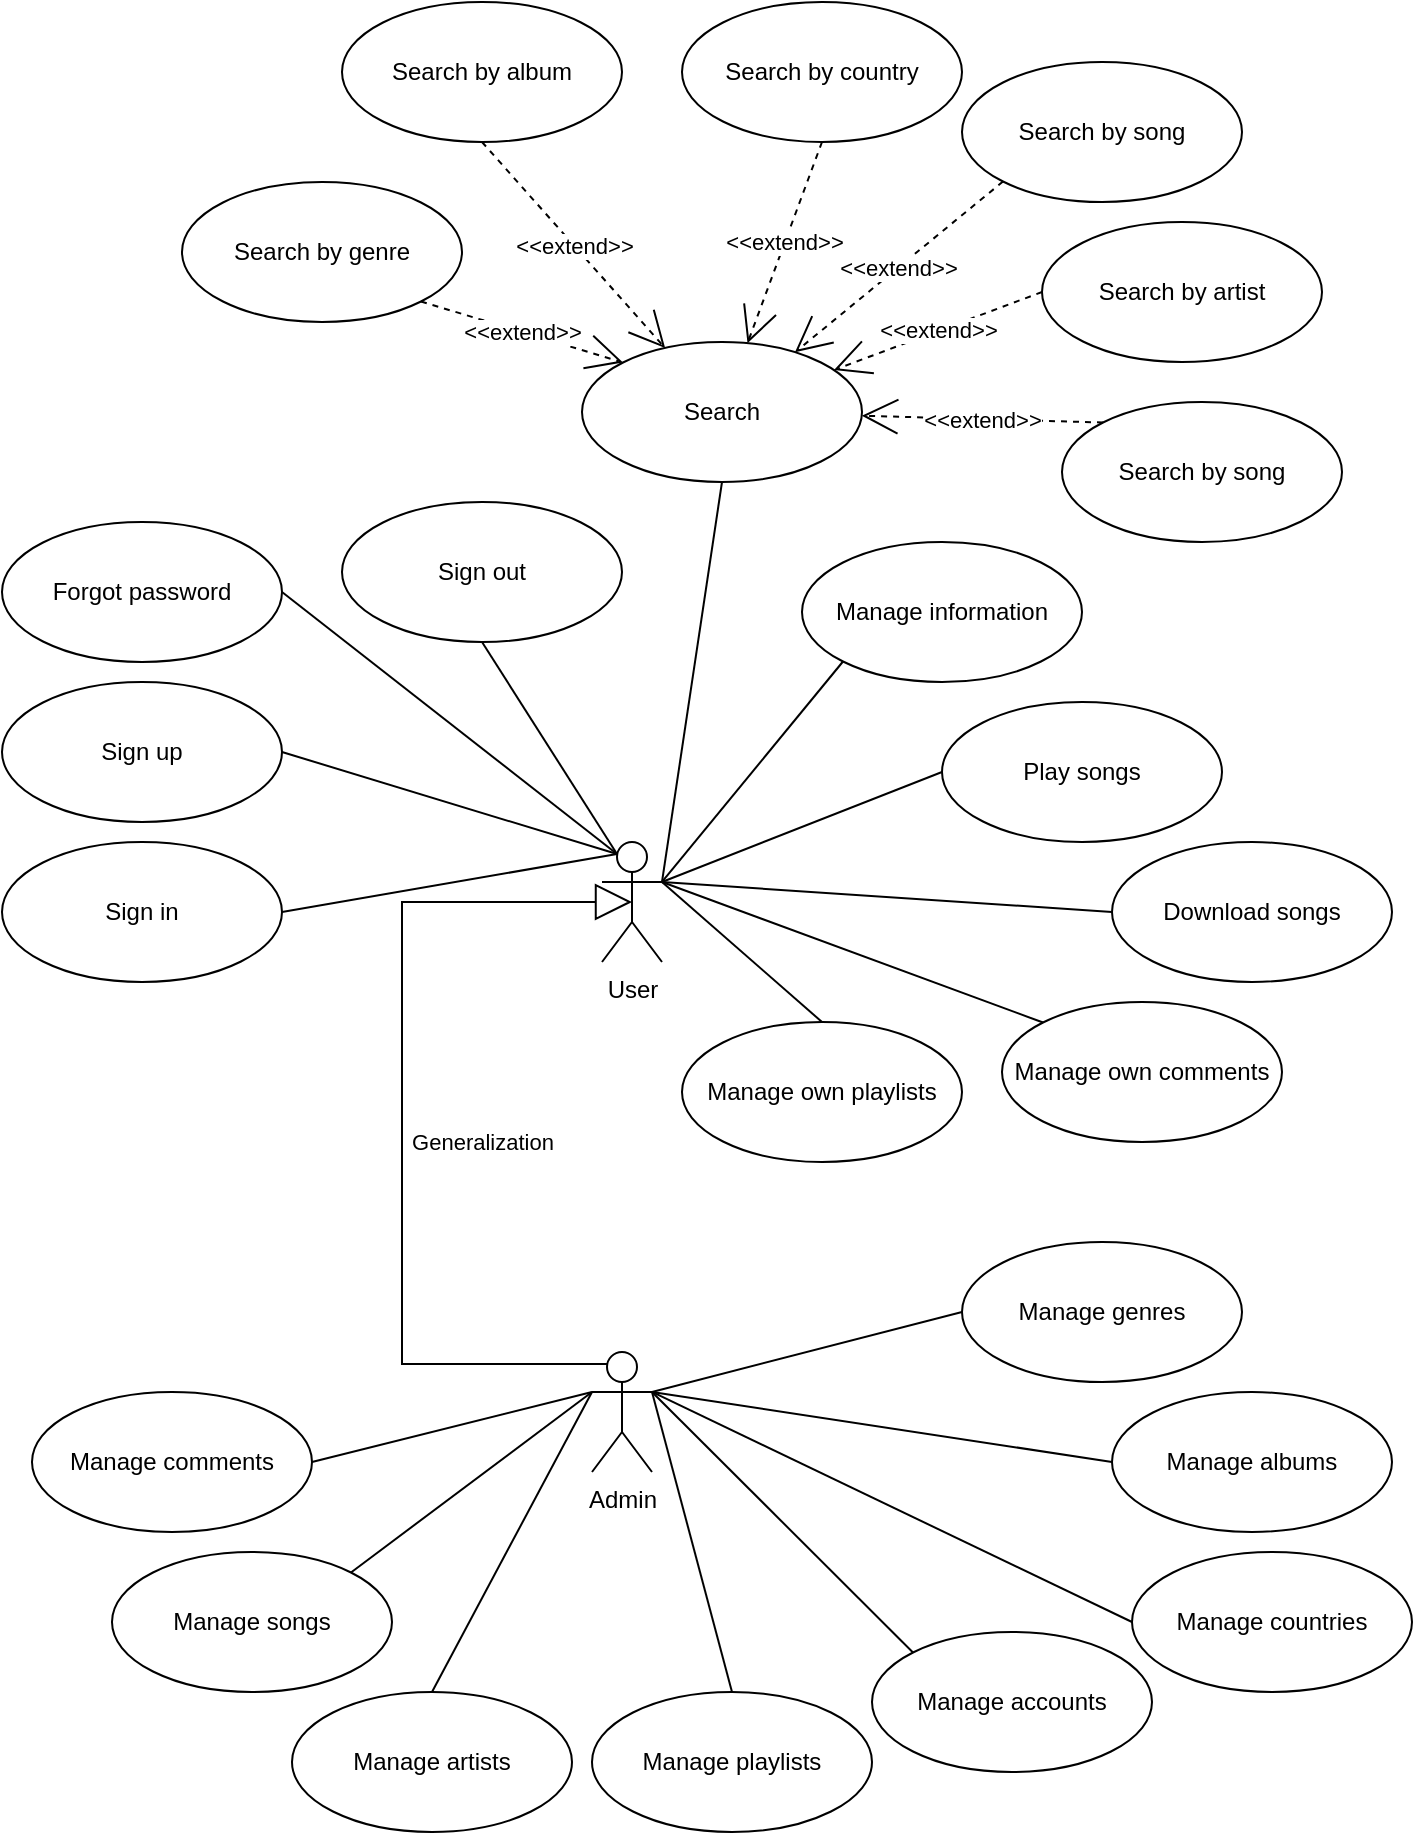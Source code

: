 <mxfile version="20.6.2" type="device" pages="2"><diagram id="OiweHxfRdBWRjA55KMld" name="Page-1"><mxGraphModel dx="2026" dy="1830" grid="1" gridSize="10" guides="1" tooltips="1" connect="1" arrows="1" fold="1" page="1" pageScale="1" pageWidth="827" pageHeight="1169" math="0" shadow="0"><root><mxCell id="0"/><mxCell id="1" parent="0"/><mxCell id="q5K1RIQbRmU1oFJUQUnb-1" value="User" style="shape=umlActor;verticalLabelPosition=bottom;verticalAlign=top;html=1;outlineConnect=0;" parent="1" vertex="1"><mxGeometry x="-140" y="90" width="30" height="60" as="geometry"/></mxCell><mxCell id="q5K1RIQbRmU1oFJUQUnb-3" value="Admin" style="shape=umlActor;verticalLabelPosition=bottom;verticalAlign=top;html=1;outlineConnect=0;" parent="1" vertex="1"><mxGeometry x="-145" y="345" width="30" height="60" as="geometry"/></mxCell><mxCell id="q5K1RIQbRmU1oFJUQUnb-7" value="Sign in" style="ellipse;whiteSpace=wrap;html=1;" parent="1" vertex="1"><mxGeometry x="-440" y="90" width="140" height="70" as="geometry"/></mxCell><mxCell id="q5K1RIQbRmU1oFJUQUnb-8" value="Sign out" style="ellipse;whiteSpace=wrap;html=1;" parent="1" vertex="1"><mxGeometry x="-270" y="-80" width="140" height="70" as="geometry"/></mxCell><mxCell id="q5K1RIQbRmU1oFJUQUnb-9" value="Sign up" style="ellipse;whiteSpace=wrap;html=1;" parent="1" vertex="1"><mxGeometry x="-440" y="10" width="140" height="70" as="geometry"/></mxCell><mxCell id="q5K1RIQbRmU1oFJUQUnb-10" value="Search" style="ellipse;whiteSpace=wrap;html=1;" parent="1" vertex="1"><mxGeometry x="-150" y="-160" width="140" height="70" as="geometry"/></mxCell><mxCell id="q5K1RIQbRmU1oFJUQUnb-29" value="Manage own comments" style="ellipse;whiteSpace=wrap;html=1;" parent="1" vertex="1"><mxGeometry x="60" y="170" width="140" height="70" as="geometry"/></mxCell><mxCell id="q5K1RIQbRmU1oFJUQUnb-31" value="Play songs" style="ellipse;whiteSpace=wrap;html=1;" parent="1" vertex="1"><mxGeometry x="30" y="20" width="140" height="70" as="geometry"/></mxCell><mxCell id="q5K1RIQbRmU1oFJUQUnb-35" value="Manage own playlists" style="ellipse;whiteSpace=wrap;html=1;" parent="1" vertex="1"><mxGeometry x="-100" y="180" width="140" height="70" as="geometry"/></mxCell><mxCell id="q5K1RIQbRmU1oFJUQUnb-40" value="Manage genres" style="ellipse;whiteSpace=wrap;html=1;" parent="1" vertex="1"><mxGeometry x="40" y="290" width="140" height="70" as="geometry"/></mxCell><mxCell id="q5K1RIQbRmU1oFJUQUnb-73" value="Generalization" style="endArrow=block;endSize=16;endFill=0;html=1;rounded=0;exitX=0.25;exitY=0.1;exitDx=0;exitDy=0;exitPerimeter=0;entryX=0.5;entryY=0.5;entryDx=0;entryDy=0;entryPerimeter=0;" parent="1" source="q5K1RIQbRmU1oFJUQUnb-3" target="q5K1RIQbRmU1oFJUQUnb-1" edge="1"><mxGeometry x="-0.048" y="-40" width="160" relative="1" as="geometry"><mxPoint x="290" y="120" as="sourcePoint"/><mxPoint x="450" y="120" as="targetPoint"/><Array as="points"><mxPoint x="-240" y="351"/><mxPoint x="-240" y="120"/></Array><mxPoint as="offset"/></mxGeometry></mxCell><mxCell id="q5K1RIQbRmU1oFJUQUnb-74" value="" style="endArrow=none;html=1;rounded=0;entryX=0;entryY=0.5;entryDx=0;entryDy=0;exitX=1;exitY=0.333;exitDx=0;exitDy=0;exitPerimeter=0;" parent="1" source="q5K1RIQbRmU1oFJUQUnb-3" target="q5K1RIQbRmU1oFJUQUnb-40" edge="1"><mxGeometry width="50" height="50" relative="1" as="geometry"><mxPoint x="-125" y="345" as="sourcePoint"/><mxPoint x="25" y="330" as="targetPoint"/></mxGeometry></mxCell><mxCell id="q5K1RIQbRmU1oFJUQUnb-76" value="" style="endArrow=none;html=1;rounded=0;exitX=1;exitY=0.333;exitDx=0;exitDy=0;exitPerimeter=0;entryX=0;entryY=0.5;entryDx=0;entryDy=0;" parent="1" source="q5K1RIQbRmU1oFJUQUnb-1" target="q5K1RIQbRmU1oFJUQUnb-31" edge="1"><mxGeometry width="50" height="50" relative="1" as="geometry"><mxPoint x="130" y="140" as="sourcePoint"/><mxPoint x="180" y="90" as="targetPoint"/></mxGeometry></mxCell><mxCell id="q5K1RIQbRmU1oFJUQUnb-77" value="" style="endArrow=none;html=1;rounded=0;exitX=0.25;exitY=0.1;exitDx=0;exitDy=0;exitPerimeter=0;entryX=1;entryY=0.5;entryDx=0;entryDy=0;" parent="1" source="q5K1RIQbRmU1oFJUQUnb-1" target="q5K1RIQbRmU1oFJUQUnb-9" edge="1"><mxGeometry width="50" height="50" relative="1" as="geometry"><mxPoint x="130" y="140" as="sourcePoint"/><mxPoint x="180" y="90" as="targetPoint"/></mxGeometry></mxCell><mxCell id="q5K1RIQbRmU1oFJUQUnb-78" value="" style="endArrow=none;html=1;rounded=0;entryX=1;entryY=0.333;entryDx=0;entryDy=0;entryPerimeter=0;exitX=0;exitY=0;exitDx=0;exitDy=0;" parent="1" source="q5K1RIQbRmU1oFJUQUnb-29" target="q5K1RIQbRmU1oFJUQUnb-1" edge="1"><mxGeometry width="50" height="50" relative="1" as="geometry"><mxPoint x="130" y="140" as="sourcePoint"/><mxPoint x="180" y="90" as="targetPoint"/></mxGeometry></mxCell><mxCell id="q5K1RIQbRmU1oFJUQUnb-79" value="" style="endArrow=none;html=1;rounded=0;entryX=1;entryY=0.333;entryDx=0;entryDy=0;entryPerimeter=0;exitX=0.5;exitY=0;exitDx=0;exitDy=0;" parent="1" source="q5K1RIQbRmU1oFJUQUnb-35" target="q5K1RIQbRmU1oFJUQUnb-1" edge="1"><mxGeometry width="50" height="50" relative="1" as="geometry"><mxPoint x="130" y="140" as="sourcePoint"/><mxPoint x="180" y="90" as="targetPoint"/></mxGeometry></mxCell><mxCell id="q5K1RIQbRmU1oFJUQUnb-80" value="" style="endArrow=none;html=1;rounded=0;entryX=0.5;entryY=1;entryDx=0;entryDy=0;exitX=0.25;exitY=0.1;exitDx=0;exitDy=0;exitPerimeter=0;" parent="1" source="q5K1RIQbRmU1oFJUQUnb-1" target="q5K1RIQbRmU1oFJUQUnb-8" edge="1"><mxGeometry width="50" height="50" relative="1" as="geometry"><mxPoint x="270" y="40" as="sourcePoint"/><mxPoint x="320" y="-10" as="targetPoint"/></mxGeometry></mxCell><mxCell id="q5K1RIQbRmU1oFJUQUnb-81" value="" style="endArrow=none;html=1;rounded=0;entryX=0.5;entryY=1;entryDx=0;entryDy=0;exitX=1;exitY=0.333;exitDx=0;exitDy=0;exitPerimeter=0;" parent="1" source="q5K1RIQbRmU1oFJUQUnb-1" target="q5K1RIQbRmU1oFJUQUnb-10" edge="1"><mxGeometry width="50" height="50" relative="1" as="geometry"><mxPoint x="270" y="-60" as="sourcePoint"/><mxPoint x="320" y="-110" as="targetPoint"/></mxGeometry></mxCell><mxCell id="q5K1RIQbRmU1oFJUQUnb-82" value="" style="endArrow=none;html=1;rounded=0;entryX=1;entryY=0.5;entryDx=0;entryDy=0;exitX=0.25;exitY=0.1;exitDx=0;exitDy=0;exitPerimeter=0;" parent="1" source="q5K1RIQbRmU1oFJUQUnb-1" target="q5K1RIQbRmU1oFJUQUnb-7" edge="1"><mxGeometry width="50" height="50" relative="1" as="geometry"><mxPoint x="150" y="140" as="sourcePoint"/><mxPoint x="200" y="90" as="targetPoint"/></mxGeometry></mxCell><mxCell id="MGI6VJuTE-HhzCckV6EO-1" value="Manage information" style="ellipse;whiteSpace=wrap;html=1;" parent="1" vertex="1"><mxGeometry x="-40" y="-60" width="140" height="70" as="geometry"/></mxCell><mxCell id="MGI6VJuTE-HhzCckV6EO-6" value="" style="endArrow=none;html=1;rounded=0;entryX=0;entryY=1;entryDx=0;entryDy=0;exitX=1;exitY=0.333;exitDx=0;exitDy=0;exitPerimeter=0;" parent="1" source="q5K1RIQbRmU1oFJUQUnb-1" target="MGI6VJuTE-HhzCckV6EO-1" edge="1"><mxGeometry width="50" height="50" relative="1" as="geometry"><mxPoint x="130" y="-110" as="sourcePoint"/><mxPoint x="180" y="-160" as="targetPoint"/></mxGeometry></mxCell><mxCell id="MGI6VJuTE-HhzCckV6EO-7" value="Forgot password" style="ellipse;whiteSpace=wrap;html=1;" parent="1" vertex="1"><mxGeometry x="-440" y="-70" width="140" height="70" as="geometry"/></mxCell><mxCell id="MGI6VJuTE-HhzCckV6EO-8" value="" style="endArrow=none;html=1;rounded=0;entryX=1;entryY=0.5;entryDx=0;entryDy=0;exitX=0.25;exitY=0.1;exitDx=0;exitDy=0;exitPerimeter=0;" parent="1" source="q5K1RIQbRmU1oFJUQUnb-1" target="MGI6VJuTE-HhzCckV6EO-7" edge="1"><mxGeometry width="50" height="50" relative="1" as="geometry"><mxPoint x="130" y="-200" as="sourcePoint"/><mxPoint x="180" y="-250" as="targetPoint"/></mxGeometry></mxCell><mxCell id="7apTSgoCWcXu0LnEAAk9-1" value="Download songs" style="ellipse;whiteSpace=wrap;html=1;" parent="1" vertex="1"><mxGeometry x="115" y="90" width="140" height="70" as="geometry"/></mxCell><mxCell id="7apTSgoCWcXu0LnEAAk9-2" value="" style="endArrow=none;html=1;rounded=0;exitX=1;exitY=0.333;exitDx=0;exitDy=0;exitPerimeter=0;entryX=0;entryY=0.5;entryDx=0;entryDy=0;" parent="1" source="q5K1RIQbRmU1oFJUQUnb-1" target="7apTSgoCWcXu0LnEAAk9-1" edge="1"><mxGeometry width="50" height="50" relative="1" as="geometry"><mxPoint x="-10" y="-30" as="sourcePoint"/><mxPoint x="40" y="-80" as="targetPoint"/></mxGeometry></mxCell><mxCell id="FvCLPfmJRrXpx3vRLEYO-1" value="Manage accounts" style="ellipse;whiteSpace=wrap;html=1;" parent="1" vertex="1"><mxGeometry x="-5" y="485" width="140" height="70" as="geometry"/></mxCell><mxCell id="FvCLPfmJRrXpx3vRLEYO-4" value="Manage albums" style="ellipse;whiteSpace=wrap;html=1;" parent="1" vertex="1"><mxGeometry x="115" y="365" width="140" height="70" as="geometry"/></mxCell><mxCell id="FvCLPfmJRrXpx3vRLEYO-5" value="Manage artists" style="ellipse;whiteSpace=wrap;html=1;" parent="1" vertex="1"><mxGeometry x="-295" y="515" width="140" height="70" as="geometry"/></mxCell><mxCell id="FvCLPfmJRrXpx3vRLEYO-6" value="Manage songs" style="ellipse;whiteSpace=wrap;html=1;" parent="1" vertex="1"><mxGeometry x="-385" y="445" width="140" height="70" as="geometry"/></mxCell><mxCell id="FvCLPfmJRrXpx3vRLEYO-7" value="Manage countries" style="ellipse;whiteSpace=wrap;html=1;" parent="1" vertex="1"><mxGeometry x="125" y="445" width="140" height="70" as="geometry"/></mxCell><mxCell id="FvCLPfmJRrXpx3vRLEYO-8" value="Manage comments" style="ellipse;whiteSpace=wrap;html=1;" parent="1" vertex="1"><mxGeometry x="-425" y="365" width="140" height="70" as="geometry"/></mxCell><mxCell id="FvCLPfmJRrXpx3vRLEYO-9" value="Manage playlists" style="ellipse;whiteSpace=wrap;html=1;" parent="1" vertex="1"><mxGeometry x="-145" y="515" width="140" height="70" as="geometry"/></mxCell><mxCell id="FvCLPfmJRrXpx3vRLEYO-10" value="" style="endArrow=none;html=1;rounded=0;exitX=1;exitY=0.333;exitDx=0;exitDy=0;exitPerimeter=0;entryX=0;entryY=0.5;entryDx=0;entryDy=0;" parent="1" source="q5K1RIQbRmU1oFJUQUnb-3" target="FvCLPfmJRrXpx3vRLEYO-4" edge="1"><mxGeometry width="50" height="50" relative="1" as="geometry"><mxPoint x="-5" y="395" as="sourcePoint"/><mxPoint x="45" y="345" as="targetPoint"/></mxGeometry></mxCell><mxCell id="FvCLPfmJRrXpx3vRLEYO-11" value="" style="endArrow=none;html=1;rounded=0;exitX=1;exitY=0.333;exitDx=0;exitDy=0;exitPerimeter=0;entryX=0;entryY=0.5;entryDx=0;entryDy=0;" parent="1" source="q5K1RIQbRmU1oFJUQUnb-3" target="FvCLPfmJRrXpx3vRLEYO-7" edge="1"><mxGeometry width="50" height="50" relative="1" as="geometry"><mxPoint x="-5" y="395" as="sourcePoint"/><mxPoint x="45" y="345" as="targetPoint"/></mxGeometry></mxCell><mxCell id="FvCLPfmJRrXpx3vRLEYO-12" value="" style="endArrow=none;html=1;rounded=0;exitX=0;exitY=0;exitDx=0;exitDy=0;entryX=1;entryY=0.333;entryDx=0;entryDy=0;entryPerimeter=0;" parent="1" source="FvCLPfmJRrXpx3vRLEYO-1" target="q5K1RIQbRmU1oFJUQUnb-3" edge="1"><mxGeometry width="50" height="50" relative="1" as="geometry"><mxPoint x="-5" y="395" as="sourcePoint"/><mxPoint x="45" y="345" as="targetPoint"/></mxGeometry></mxCell><mxCell id="FvCLPfmJRrXpx3vRLEYO-13" value="" style="endArrow=none;html=1;rounded=0;entryX=1;entryY=0.333;entryDx=0;entryDy=0;entryPerimeter=0;exitX=0.5;exitY=0;exitDx=0;exitDy=0;" parent="1" source="FvCLPfmJRrXpx3vRLEYO-9" target="q5K1RIQbRmU1oFJUQUnb-3" edge="1"><mxGeometry width="50" height="50" relative="1" as="geometry"><mxPoint x="-5" y="395" as="sourcePoint"/><mxPoint x="45" y="345" as="targetPoint"/></mxGeometry></mxCell><mxCell id="FvCLPfmJRrXpx3vRLEYO-14" value="" style="endArrow=none;html=1;rounded=0;exitX=0;exitY=0.333;exitDx=0;exitDy=0;exitPerimeter=0;entryX=0.5;entryY=0;entryDx=0;entryDy=0;" parent="1" source="q5K1RIQbRmU1oFJUQUnb-3" target="FvCLPfmJRrXpx3vRLEYO-5" edge="1"><mxGeometry width="50" height="50" relative="1" as="geometry"><mxPoint x="-5" y="395" as="sourcePoint"/><mxPoint x="45" y="345" as="targetPoint"/></mxGeometry></mxCell><mxCell id="FvCLPfmJRrXpx3vRLEYO-15" value="" style="endArrow=none;html=1;rounded=0;exitX=0;exitY=0.333;exitDx=0;exitDy=0;exitPerimeter=0;entryX=1;entryY=0;entryDx=0;entryDy=0;" parent="1" source="q5K1RIQbRmU1oFJUQUnb-3" target="FvCLPfmJRrXpx3vRLEYO-6" edge="1"><mxGeometry width="50" height="50" relative="1" as="geometry"><mxPoint x="-5" y="395" as="sourcePoint"/><mxPoint x="45" y="345" as="targetPoint"/></mxGeometry></mxCell><mxCell id="FvCLPfmJRrXpx3vRLEYO-16" value="" style="endArrow=none;html=1;rounded=0;exitX=0;exitY=0.333;exitDx=0;exitDy=0;exitPerimeter=0;entryX=1;entryY=0.5;entryDx=0;entryDy=0;" parent="1" source="q5K1RIQbRmU1oFJUQUnb-3" target="FvCLPfmJRrXpx3vRLEYO-8" edge="1"><mxGeometry width="50" height="50" relative="1" as="geometry"><mxPoint x="-5" y="395" as="sourcePoint"/><mxPoint x="45" y="345" as="targetPoint"/></mxGeometry></mxCell><mxCell id="FvCLPfmJRrXpx3vRLEYO-17" value="Search by genre" style="ellipse;whiteSpace=wrap;html=1;" parent="1" vertex="1"><mxGeometry x="-350" y="-240" width="140" height="70" as="geometry"/></mxCell><mxCell id="FvCLPfmJRrXpx3vRLEYO-18" value="Search by album" style="ellipse;whiteSpace=wrap;html=1;" parent="1" vertex="1"><mxGeometry x="-270" y="-330" width="140" height="70" as="geometry"/></mxCell><mxCell id="FvCLPfmJRrXpx3vRLEYO-19" value="Search by country" style="ellipse;whiteSpace=wrap;html=1;" parent="1" vertex="1"><mxGeometry x="-100" y="-330" width="140" height="70" as="geometry"/></mxCell><mxCell id="FvCLPfmJRrXpx3vRLEYO-20" value="Search by song" style="ellipse;whiteSpace=wrap;html=1;" parent="1" vertex="1"><mxGeometry x="40" y="-300" width="140" height="70" as="geometry"/></mxCell><mxCell id="FvCLPfmJRrXpx3vRLEYO-21" value="Search by song" style="ellipse;whiteSpace=wrap;html=1;" parent="1" vertex="1"><mxGeometry x="90" y="-130" width="140" height="70" as="geometry"/></mxCell><mxCell id="FvCLPfmJRrXpx3vRLEYO-22" value="Search by artist" style="ellipse;whiteSpace=wrap;html=1;" parent="1" vertex="1"><mxGeometry x="80" y="-220" width="140" height="70" as="geometry"/></mxCell><mxCell id="FvCLPfmJRrXpx3vRLEYO-23" value="&amp;lt;&amp;lt;extend&amp;gt;&amp;gt;" style="endArrow=open;endSize=16;endFill=0;html=1;rounded=0;exitX=1;exitY=1;exitDx=0;exitDy=0;entryX=0;entryY=0;entryDx=0;entryDy=0;dashed=1;" parent="1" source="FvCLPfmJRrXpx3vRLEYO-17" target="q5K1RIQbRmU1oFJUQUnb-10" edge="1"><mxGeometry width="160" relative="1" as="geometry"><mxPoint x="170" y="-180" as="sourcePoint"/><mxPoint x="330" y="-180" as="targetPoint"/></mxGeometry></mxCell><mxCell id="FvCLPfmJRrXpx3vRLEYO-24" value="&amp;lt;&amp;lt;extend&amp;gt;&amp;gt;" style="endArrow=open;endSize=16;endFill=0;html=1;rounded=0;exitX=0.5;exitY=1;exitDx=0;exitDy=0;dashed=1;" parent="1" source="FvCLPfmJRrXpx3vRLEYO-18" target="q5K1RIQbRmU1oFJUQUnb-10" edge="1"><mxGeometry width="160" relative="1" as="geometry"><mxPoint x="300.162" y="-350.423" as="sourcePoint"/><mxPoint x="190" y="-210" as="targetPoint"/></mxGeometry></mxCell><mxCell id="FvCLPfmJRrXpx3vRLEYO-25" value="&amp;lt;&amp;lt;extend&amp;gt;&amp;gt;" style="endArrow=open;endSize=16;endFill=0;html=1;rounded=0;exitX=0.5;exitY=1;exitDx=0;exitDy=0;dashed=1;" parent="1" source="FvCLPfmJRrXpx3vRLEYO-19" target="q5K1RIQbRmU1oFJUQUnb-10" edge="1"><mxGeometry width="160" relative="1" as="geometry"><mxPoint x="310.162" y="-340.423" as="sourcePoint"/><mxPoint x="200" y="-200" as="targetPoint"/></mxGeometry></mxCell><mxCell id="FvCLPfmJRrXpx3vRLEYO-26" value="&amp;lt;&amp;lt;extend&amp;gt;&amp;gt;" style="endArrow=open;endSize=16;endFill=0;html=1;rounded=0;exitX=0;exitY=1;exitDx=0;exitDy=0;dashed=1;" parent="1" source="FvCLPfmJRrXpx3vRLEYO-20" target="q5K1RIQbRmU1oFJUQUnb-10" edge="1"><mxGeometry width="160" relative="1" as="geometry"><mxPoint x="320.162" y="-330.423" as="sourcePoint"/><mxPoint x="210" y="-190" as="targetPoint"/></mxGeometry></mxCell><mxCell id="FvCLPfmJRrXpx3vRLEYO-27" value="&amp;lt;&amp;lt;extend&amp;gt;&amp;gt;" style="endArrow=open;endSize=16;endFill=0;html=1;rounded=0;exitX=0;exitY=0.5;exitDx=0;exitDy=0;dashed=1;" parent="1" source="FvCLPfmJRrXpx3vRLEYO-22" target="q5K1RIQbRmU1oFJUQUnb-10" edge="1"><mxGeometry width="160" relative="1" as="geometry"><mxPoint x="330.162" y="-320.423" as="sourcePoint"/><mxPoint x="220" y="-180" as="targetPoint"/></mxGeometry></mxCell><mxCell id="FvCLPfmJRrXpx3vRLEYO-28" value="&amp;lt;&amp;lt;extend&amp;gt;&amp;gt;" style="endArrow=open;endSize=16;endFill=0;html=1;rounded=0;exitX=0;exitY=0;exitDx=0;exitDy=0;dashed=1;" parent="1" source="FvCLPfmJRrXpx3vRLEYO-21" target="q5K1RIQbRmU1oFJUQUnb-10" edge="1"><mxGeometry width="160" relative="1" as="geometry"><mxPoint x="340.162" y="-310.423" as="sourcePoint"/><mxPoint x="230" y="-170" as="targetPoint"/></mxGeometry></mxCell></root></mxGraphModel></diagram><diagram id="AbUPwFujo9A-FoS50MLn" name="Page-1"><mxGraphModel><root><mxCell id="0"/><mxCell id="1" parent="0"/></root></mxGraphModel></diagram></mxfile>